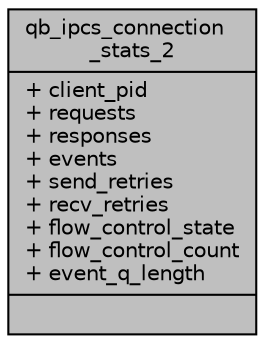 digraph "qb_ipcs_connection_stats_2"
{
  edge [fontname="Helvetica",fontsize="10",labelfontname="Helvetica",labelfontsize="10"];
  node [fontname="Helvetica",fontsize="10",shape=record];
  Node1 [label="{qb_ipcs_connection\l_stats_2\n|+ client_pid\l+ requests\l+ responses\l+ events\l+ send_retries\l+ recv_retries\l+ flow_control_state\l+ flow_control_count\l+ event_q_length\l|}",height=0.2,width=0.4,color="black", fillcolor="grey75", style="filled" fontcolor="black"];
}

